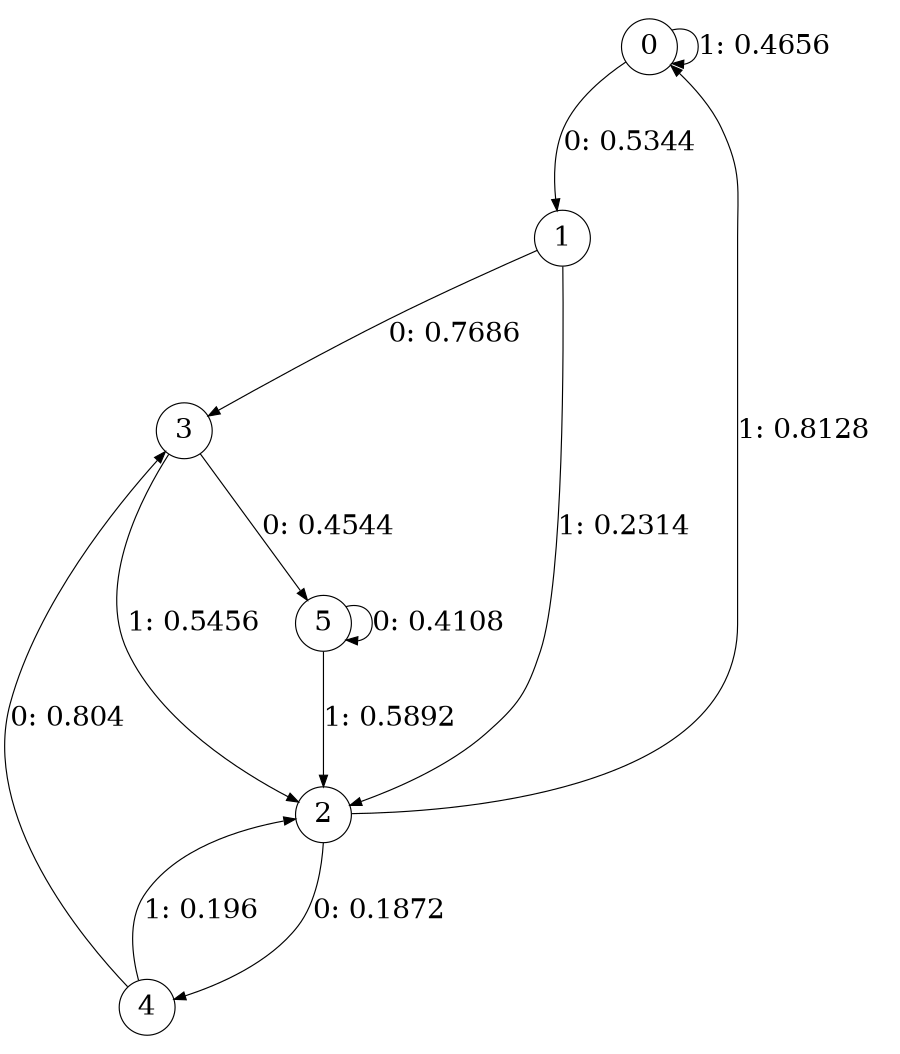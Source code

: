 digraph "ch6randomL3" {
size = "6,8.5";
ratio = "fill";
node [shape = circle];
node [fontsize = 24];
edge [fontsize = 24];
0 -> 1 [label = "0: 0.5344   "];
0 -> 0 [label = "1: 0.4656   "];
1 -> 3 [label = "0: 0.7686   "];
1 -> 2 [label = "1: 0.2314   "];
2 -> 4 [label = "0: 0.1872   "];
2 -> 0 [label = "1: 0.8128   "];
3 -> 5 [label = "0: 0.4544   "];
3 -> 2 [label = "1: 0.5456   "];
4 -> 3 [label = "0: 0.804    "];
4 -> 2 [label = "1: 0.196    "];
5 -> 5 [label = "0: 0.4108   "];
5 -> 2 [label = "1: 0.5892   "];
}